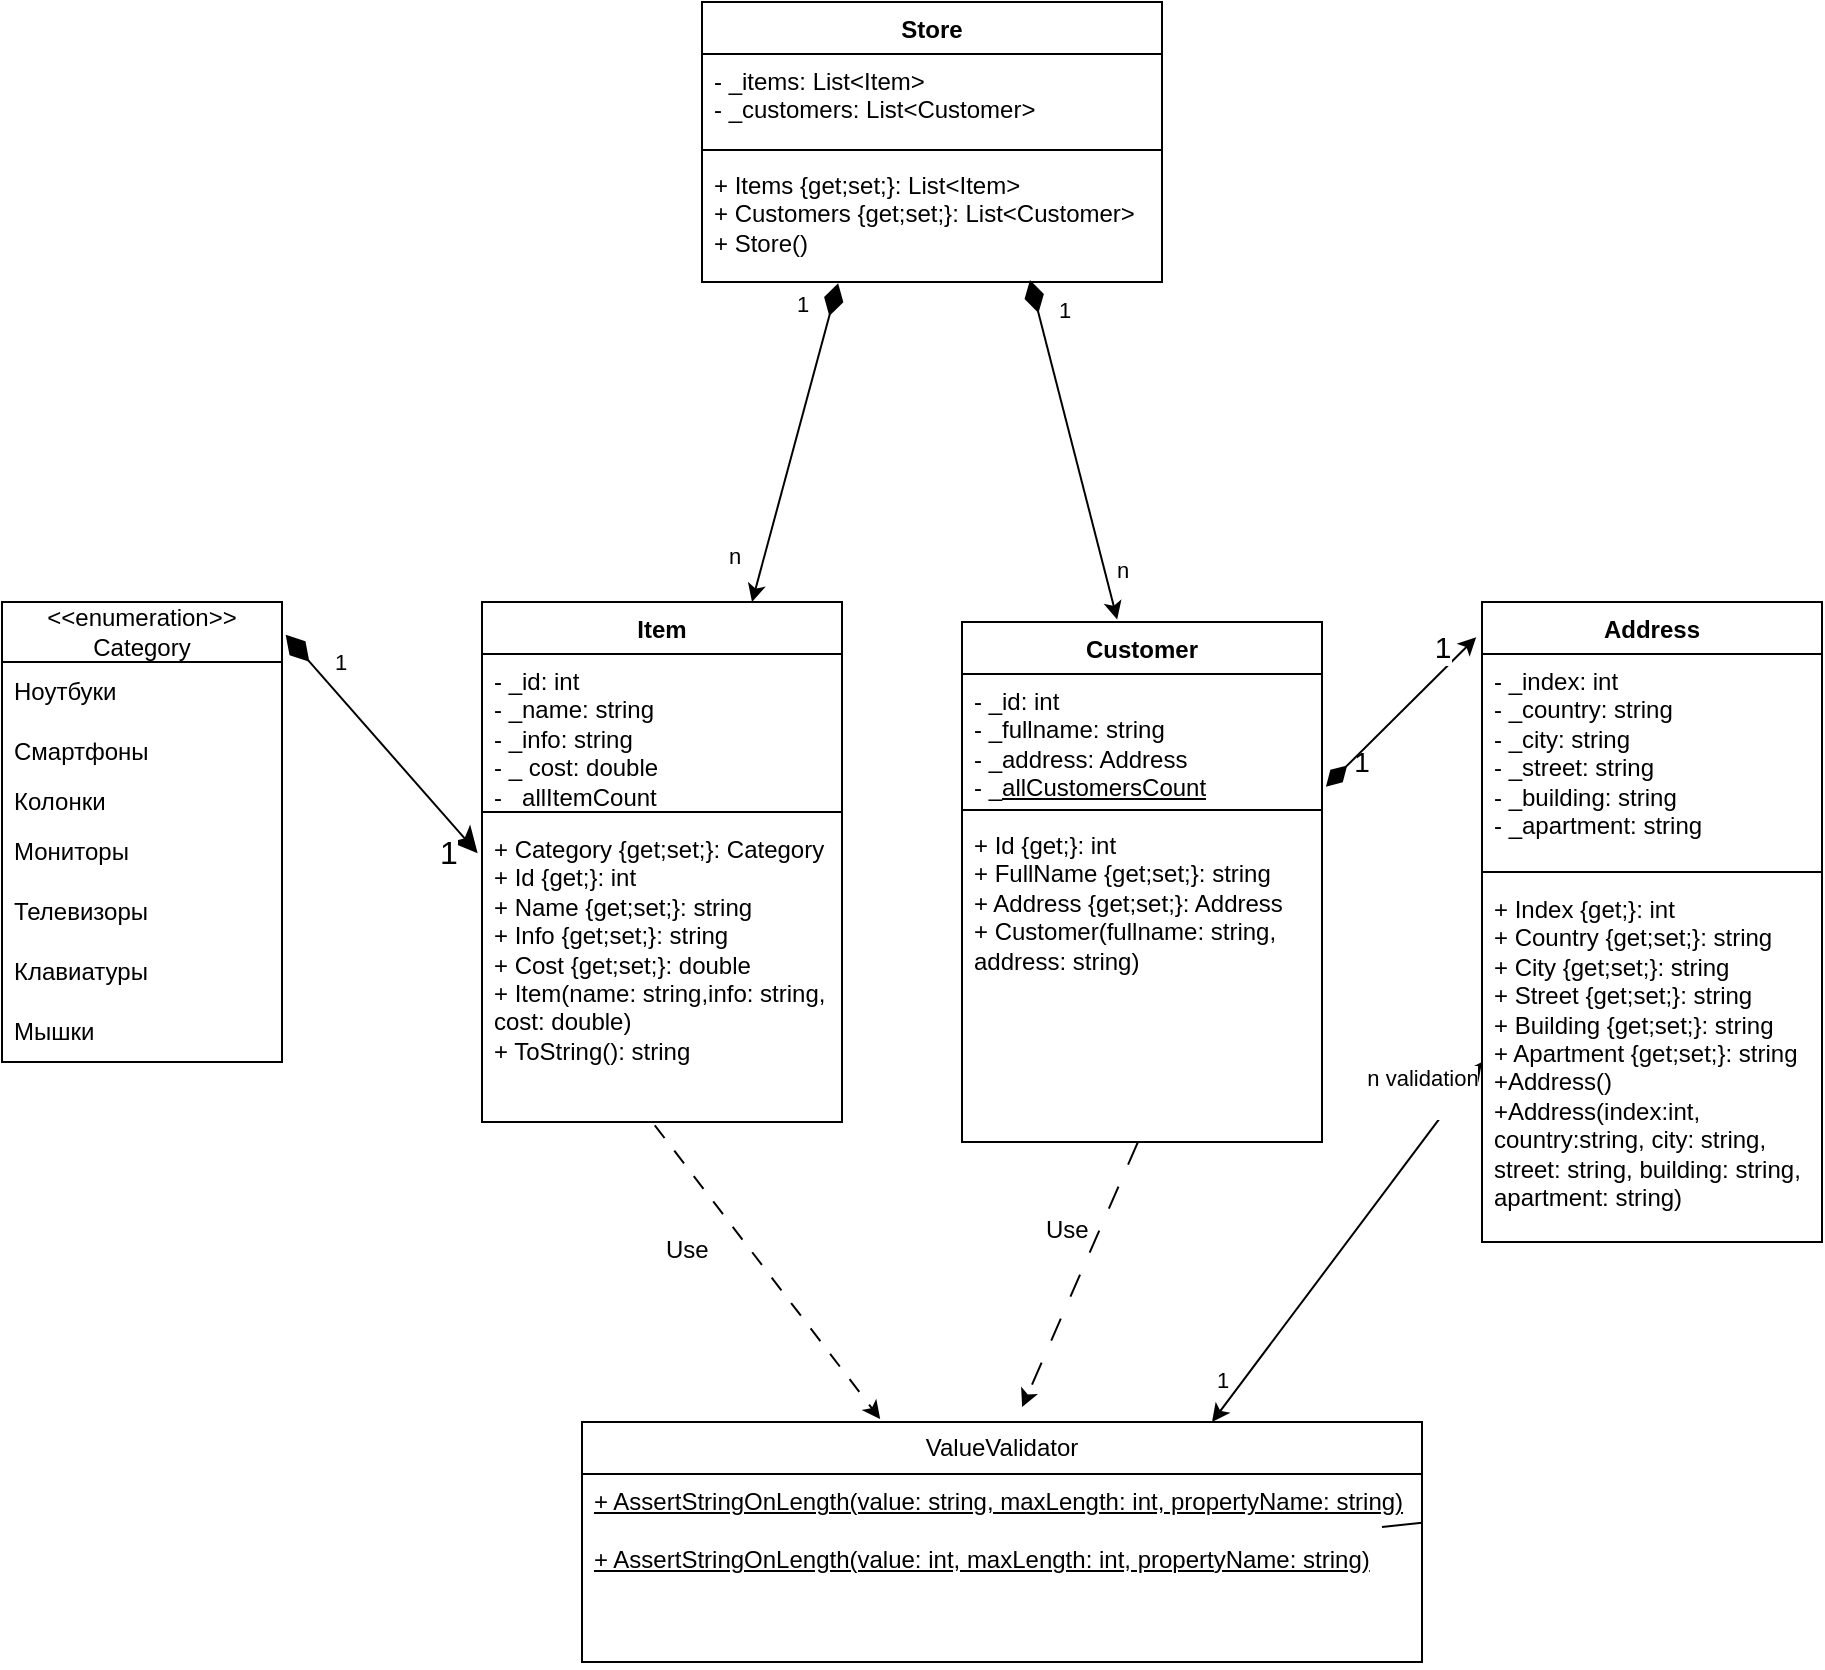 <mxfile version="24.7.17">
  <diagram name="Страница — 1" id="bSJZbhXd8VlQ9XZKoLv6">
    <mxGraphModel dx="1932" dy="1867" grid="1" gridSize="10" guides="1" tooltips="1" connect="1" arrows="1" fold="1" page="1" pageScale="1" pageWidth="827" pageHeight="1169" math="0" shadow="0">
      <root>
        <mxCell id="0" />
        <mxCell id="1" parent="0" />
        <mxCell id="CBX8Peww-ikw76v_2hch-1" value="Item&lt;div&gt;&lt;br&gt;&lt;/div&gt;" style="swimlane;fontStyle=1;align=center;verticalAlign=top;childLayout=stackLayout;horizontal=1;startSize=26;horizontalStack=0;resizeParent=1;resizeParentMax=0;resizeLast=0;collapsible=1;marginBottom=0;whiteSpace=wrap;html=1;" parent="1" vertex="1">
          <mxGeometry x="150" y="60" width="180" height="260" as="geometry">
            <mxRectangle x="70" y="60" width="60" height="40" as="alternateBounds" />
          </mxGeometry>
        </mxCell>
        <mxCell id="CBX8Peww-ikw76v_2hch-2" value="- _id: int&lt;div&gt;- _name: string&lt;/div&gt;&lt;div&gt;- _info: string&lt;/div&gt;&lt;div&gt;- _ cost: double&lt;/div&gt;&lt;div&gt;- _&lt;u&gt;allItemCount&lt;/u&gt;&lt;/div&gt;" style="text;strokeColor=none;fillColor=none;align=left;verticalAlign=top;spacingLeft=4;spacingRight=4;overflow=hidden;rotatable=0;points=[[0,0.5],[1,0.5]];portConstraint=eastwest;whiteSpace=wrap;html=1;" parent="CBX8Peww-ikw76v_2hch-1" vertex="1">
          <mxGeometry y="26" width="180" height="74" as="geometry" />
        </mxCell>
        <mxCell id="CBX8Peww-ikw76v_2hch-3" value="" style="line;strokeWidth=1;fillColor=none;align=left;verticalAlign=middle;spacingTop=-1;spacingLeft=3;spacingRight=3;rotatable=0;labelPosition=right;points=[];portConstraint=eastwest;strokeColor=inherit;" parent="CBX8Peww-ikw76v_2hch-1" vertex="1">
          <mxGeometry y="100" width="180" height="10" as="geometry" />
        </mxCell>
        <mxCell id="CBX8Peww-ikw76v_2hch-4" value="&lt;div&gt;+ Category {get;set;}: Category&lt;/div&gt;+ Id {get;}: int&lt;div&gt;+ Name {get;set;}: string&lt;/div&gt;&lt;div&gt;+ Info {get;set;}: string&lt;/div&gt;&lt;div&gt;+ Cost {get;set;}: double&lt;/div&gt;&lt;div&gt;+ Item(name: string,info: string, cost: double)&lt;/div&gt;&lt;div&gt;+ ToString(): string&lt;/div&gt;" style="text;strokeColor=none;fillColor=none;align=left;verticalAlign=top;spacingLeft=4;spacingRight=4;overflow=hidden;rotatable=0;points=[[0,0.5],[1,0.5]];portConstraint=eastwest;whiteSpace=wrap;html=1;" parent="CBX8Peww-ikw76v_2hch-1" vertex="1">
          <mxGeometry y="110" width="180" height="150" as="geometry" />
        </mxCell>
        <mxCell id="CBX8Peww-ikw76v_2hch-14" value="Customer" style="swimlane;fontStyle=1;align=center;verticalAlign=top;childLayout=stackLayout;horizontal=1;startSize=26;horizontalStack=0;resizeParent=1;resizeParentMax=0;resizeLast=0;collapsible=1;marginBottom=0;whiteSpace=wrap;html=1;" parent="1" vertex="1">
          <mxGeometry x="390" y="70" width="180" height="260" as="geometry" />
        </mxCell>
        <mxCell id="CBX8Peww-ikw76v_2hch-15" value="- _id: int&lt;div&gt;- _fullname: string&lt;/div&gt;&lt;div&gt;- _address: Address&lt;/div&gt;&lt;div&gt;- _&lt;u&gt;allCustomersCount&lt;/u&gt;&lt;br&gt;&lt;/div&gt;" style="text;strokeColor=none;fillColor=none;align=left;verticalAlign=top;spacingLeft=4;spacingRight=4;overflow=hidden;rotatable=0;points=[[0,0.5],[1,0.5]];portConstraint=eastwest;whiteSpace=wrap;html=1;" parent="CBX8Peww-ikw76v_2hch-14" vertex="1">
          <mxGeometry y="26" width="180" height="64" as="geometry" />
        </mxCell>
        <mxCell id="CBX8Peww-ikw76v_2hch-16" value="" style="line;strokeWidth=1;fillColor=none;align=left;verticalAlign=middle;spacingTop=-1;spacingLeft=3;spacingRight=3;rotatable=0;labelPosition=right;points=[];portConstraint=eastwest;strokeColor=inherit;" parent="CBX8Peww-ikw76v_2hch-14" vertex="1">
          <mxGeometry y="90" width="180" height="8" as="geometry" />
        </mxCell>
        <mxCell id="CBX8Peww-ikw76v_2hch-17" value="+ Id {get;}: int&lt;div&gt;+ FullName {get;set;}: string&lt;/div&gt;&lt;div&gt;+ Address {get;set;}: Address&lt;/div&gt;&lt;div&gt;+ Customer(fullname: string, address: string)&lt;/div&gt;&lt;div&gt;&lt;br&gt;&lt;/div&gt;" style="text;strokeColor=none;fillColor=none;align=left;verticalAlign=top;spacingLeft=4;spacingRight=4;overflow=hidden;rotatable=0;points=[[0,0.5],[1,0.5]];portConstraint=eastwest;whiteSpace=wrap;html=1;" parent="CBX8Peww-ikw76v_2hch-14" vertex="1">
          <mxGeometry y="98" width="180" height="162" as="geometry" />
        </mxCell>
        <mxCell id="CBX8Peww-ikw76v_2hch-33" value="ValueValidator" style="swimlane;fontStyle=0;childLayout=stackLayout;horizontal=1;startSize=26;fillColor=none;horizontalStack=0;resizeParent=1;resizeParentMax=0;resizeLast=0;collapsible=1;marginBottom=0;whiteSpace=wrap;html=1;" parent="1" vertex="1">
          <mxGeometry x="200" y="470" width="420" height="120" as="geometry" />
        </mxCell>
        <mxCell id="CBX8Peww-ikw76v_2hch-37" value="" style="endArrow=none;html=1;rounded=0;" parent="CBX8Peww-ikw76v_2hch-33" source="CBX8Peww-ikw76v_2hch-34" edge="1">
          <mxGeometry width="50" height="50" relative="1" as="geometry">
            <mxPoint x="10" y="52.5" as="sourcePoint" />
            <mxPoint x="400" y="52.5" as="targetPoint" />
          </mxGeometry>
        </mxCell>
        <mxCell id="CBX8Peww-ikw76v_2hch-34" value="&lt;u&gt;+ AssertStringOnLength(value: string, maxLength: int, propertyName: string)&lt;/u&gt;&lt;div&gt;&lt;u&gt;&lt;br&gt;&lt;/u&gt;&lt;/div&gt;&lt;div&gt;&lt;u&gt;+ AssertStringOnLength(value: int, maxLength: int, propertyName: string)&lt;/u&gt;&lt;u&gt;&lt;br&gt;&lt;/u&gt;&lt;/div&gt;" style="text;strokeColor=none;fillColor=none;align=left;verticalAlign=top;spacingLeft=4;spacingRight=4;overflow=hidden;rotatable=0;points=[[0,0.5],[1,0.5]];portConstraint=eastwest;whiteSpace=wrap;html=1;" parent="CBX8Peww-ikw76v_2hch-33" vertex="1">
          <mxGeometry y="26" width="420" height="94" as="geometry" />
        </mxCell>
        <mxCell id="CBX8Peww-ikw76v_2hch-41" value="" style="endArrow=classic;html=1;rounded=0;entryX=0.355;entryY=-0.012;entryDx=0;entryDy=0;entryPerimeter=0;exitX=0.48;exitY=1.011;exitDx=0;exitDy=0;exitPerimeter=0;dashed=1;dashPattern=8 8;" parent="1" source="CBX8Peww-ikw76v_2hch-4" target="CBX8Peww-ikw76v_2hch-33" edge="1">
          <mxGeometry width="50" height="50" relative="1" as="geometry">
            <mxPoint x="280" y="250" as="sourcePoint" />
            <mxPoint x="330" y="190" as="targetPoint" />
            <Array as="points" />
          </mxGeometry>
        </mxCell>
        <mxCell id="CBX8Peww-ikw76v_2hch-43" value="Use&lt;div&gt;&lt;br&gt;&lt;/div&gt;" style="text;whiteSpace=wrap;html=1;" parent="1" vertex="1">
          <mxGeometry x="240" y="370" width="80" height="40" as="geometry" />
        </mxCell>
        <mxCell id="CBX8Peww-ikw76v_2hch-44" value="" style="endArrow=classic;html=1;rounded=0;entryX=0.524;entryY=-0.062;entryDx=0;entryDy=0;entryPerimeter=0;exitX=0.488;exitY=1.002;exitDx=0;exitDy=0;exitPerimeter=0;dashed=1;dashPattern=12 12;" parent="1" source="CBX8Peww-ikw76v_2hch-17" target="CBX8Peww-ikw76v_2hch-33" edge="1">
          <mxGeometry width="50" height="50" relative="1" as="geometry">
            <mxPoint x="480" y="370" as="sourcePoint" />
            <mxPoint x="520" y="420" as="targetPoint" />
          </mxGeometry>
        </mxCell>
        <mxCell id="vVkm3M7Bc62QDpljcO6y-1" value="Use&lt;div&gt;&lt;br&gt;&lt;/div&gt;" style="text;whiteSpace=wrap;html=1;" parent="1" vertex="1">
          <mxGeometry x="430" y="360" width="60" height="40" as="geometry" />
        </mxCell>
        <mxCell id="-jvOCAUqFoUlGoQlLWJj-3" value="&lt;div&gt;&amp;lt;&amp;lt;enumeration&amp;gt;&amp;gt;&lt;/div&gt;Category" style="swimlane;fontStyle=0;childLayout=stackLayout;horizontal=1;startSize=30;horizontalStack=0;resizeParent=1;resizeParentMax=0;resizeLast=0;collapsible=1;marginBottom=0;whiteSpace=wrap;html=1;" parent="1" vertex="1">
          <mxGeometry x="-90" y="60" width="140" height="230" as="geometry" />
        </mxCell>
        <mxCell id="-jvOCAUqFoUlGoQlLWJj-4" value="Ноутбуки" style="text;strokeColor=none;fillColor=none;align=left;verticalAlign=middle;spacingLeft=4;spacingRight=4;overflow=hidden;points=[[0,0.5],[1,0.5]];portConstraint=eastwest;rotatable=0;whiteSpace=wrap;html=1;" parent="-jvOCAUqFoUlGoQlLWJj-3" vertex="1">
          <mxGeometry y="30" width="140" height="30" as="geometry" />
        </mxCell>
        <mxCell id="-jvOCAUqFoUlGoQlLWJj-5" value="Смартфоны" style="text;strokeColor=none;fillColor=none;align=left;verticalAlign=middle;spacingLeft=4;spacingRight=4;overflow=hidden;points=[[0,0.5],[1,0.5]];portConstraint=eastwest;rotatable=0;whiteSpace=wrap;html=1;" parent="-jvOCAUqFoUlGoQlLWJj-3" vertex="1">
          <mxGeometry y="60" width="140" height="30" as="geometry" />
        </mxCell>
        <mxCell id="-jvOCAUqFoUlGoQlLWJj-6" value="Колонки&lt;div&gt;&lt;br&gt;&lt;/div&gt;" style="text;strokeColor=none;fillColor=none;align=left;verticalAlign=middle;spacingLeft=4;spacingRight=4;overflow=hidden;points=[[0,0.5],[1,0.5]];portConstraint=eastwest;rotatable=0;whiteSpace=wrap;html=1;" parent="-jvOCAUqFoUlGoQlLWJj-3" vertex="1">
          <mxGeometry y="90" width="140" height="20" as="geometry" />
        </mxCell>
        <mxCell id="-jvOCAUqFoUlGoQlLWJj-7" value="&lt;div&gt;Мониторы&lt;/div&gt;" style="text;strokeColor=none;fillColor=none;align=left;verticalAlign=middle;spacingLeft=4;spacingRight=4;overflow=hidden;points=[[0,0.5],[1,0.5]];portConstraint=eastwest;rotatable=0;whiteSpace=wrap;html=1;" parent="-jvOCAUqFoUlGoQlLWJj-3" vertex="1">
          <mxGeometry y="110" width="140" height="30" as="geometry" />
        </mxCell>
        <mxCell id="-jvOCAUqFoUlGoQlLWJj-9" value="&lt;div&gt;Телевизоры&lt;/div&gt;" style="text;strokeColor=none;fillColor=none;align=left;verticalAlign=middle;spacingLeft=4;spacingRight=4;overflow=hidden;points=[[0,0.5],[1,0.5]];portConstraint=eastwest;rotatable=0;whiteSpace=wrap;html=1;" parent="-jvOCAUqFoUlGoQlLWJj-3" vertex="1">
          <mxGeometry y="140" width="140" height="30" as="geometry" />
        </mxCell>
        <mxCell id="-jvOCAUqFoUlGoQlLWJj-10" value="&lt;div&gt;Клавиатуры&lt;/div&gt;" style="text;strokeColor=none;fillColor=none;align=left;verticalAlign=middle;spacingLeft=4;spacingRight=4;overflow=hidden;points=[[0,0.5],[1,0.5]];portConstraint=eastwest;rotatable=0;whiteSpace=wrap;html=1;" parent="-jvOCAUqFoUlGoQlLWJj-3" vertex="1">
          <mxGeometry y="170" width="140" height="30" as="geometry" />
        </mxCell>
        <mxCell id="-jvOCAUqFoUlGoQlLWJj-8" value="&lt;div&gt;Мышки&lt;/div&gt;" style="text;strokeColor=none;fillColor=none;align=left;verticalAlign=middle;spacingLeft=4;spacingRight=4;overflow=hidden;points=[[0,0.5],[1,0.5]];portConstraint=eastwest;rotatable=0;whiteSpace=wrap;html=1;" parent="-jvOCAUqFoUlGoQlLWJj-3" vertex="1">
          <mxGeometry y="200" width="140" height="30" as="geometry" />
        </mxCell>
        <mxCell id="-jvOCAUqFoUlGoQlLWJj-11" value="1" style="endArrow=classic;startArrow=diamondThin;html=1;rounded=0;exitX=1.013;exitY=0.071;exitDx=0;exitDy=0;exitPerimeter=0;entryX=-0.012;entryY=0.104;entryDx=0;entryDy=0;entryPerimeter=0;startFill=1;labelPosition=right;verticalLabelPosition=middle;align=left;verticalAlign=middle;fontSize=16;horizontal=1;sourcePerimeterSpacing=6;endSize=10;startSize=15;" parent="1" source="-jvOCAUqFoUlGoQlLWJj-3" target="CBX8Peww-ikw76v_2hch-4" edge="1">
          <mxGeometry x="0.798" y="-15" width="50" height="50" relative="1" as="geometry">
            <mxPoint x="70.0" y="107.25" as="sourcePoint" />
            <mxPoint x="152.14" y="204.25" as="targetPoint" />
            <mxPoint as="offset" />
            <Array as="points" />
          </mxGeometry>
        </mxCell>
        <mxCell id="mxS2oQHGdXcPrg1Cj4dg-13" value="1" style="edgeLabel;html=1;align=center;verticalAlign=middle;resizable=0;points=[];" parent="-jvOCAUqFoUlGoQlLWJj-11" vertex="1" connectable="0">
          <mxGeometry x="-0.47" relative="1" as="geometry">
            <mxPoint x="2" y="-16" as="offset" />
          </mxGeometry>
        </mxCell>
        <mxCell id="mxS2oQHGdXcPrg1Cj4dg-1" value="Address" style="swimlane;fontStyle=1;align=center;verticalAlign=top;childLayout=stackLayout;horizontal=1;startSize=26;horizontalStack=0;resizeParent=1;resizeParentMax=0;resizeLast=0;collapsible=1;marginBottom=0;whiteSpace=wrap;html=1;" parent="1" vertex="1">
          <mxGeometry x="650" y="60" width="170" height="320" as="geometry" />
        </mxCell>
        <mxCell id="mxS2oQHGdXcPrg1Cj4dg-2" value="- _index: int&lt;div&gt;- _country: string&lt;/div&gt;&lt;div&gt;- _city: string&lt;br&gt;&lt;/div&gt;&lt;div&gt;- _street: string&lt;br&gt;&lt;/div&gt;&lt;div&gt;- _building: string&lt;br&gt;&lt;/div&gt;&lt;div&gt;- _apartment: string&lt;br&gt;&lt;/div&gt;" style="text;strokeColor=none;fillColor=none;align=left;verticalAlign=top;spacingLeft=4;spacingRight=4;overflow=hidden;rotatable=0;points=[[0,0.5],[1,0.5]];portConstraint=eastwest;whiteSpace=wrap;html=1;" parent="mxS2oQHGdXcPrg1Cj4dg-1" vertex="1">
          <mxGeometry y="26" width="170" height="104" as="geometry" />
        </mxCell>
        <mxCell id="mxS2oQHGdXcPrg1Cj4dg-3" value="" style="line;strokeWidth=1;fillColor=none;align=left;verticalAlign=middle;spacingTop=-1;spacingLeft=3;spacingRight=3;rotatable=0;labelPosition=right;points=[];portConstraint=eastwest;strokeColor=inherit;" parent="mxS2oQHGdXcPrg1Cj4dg-1" vertex="1">
          <mxGeometry y="130" width="170" height="10" as="geometry" />
        </mxCell>
        <mxCell id="mxS2oQHGdXcPrg1Cj4dg-4" value="+ Index {get;}: int&lt;div&gt;+ Country {get;set;}: string&lt;/div&gt;&lt;div&gt;+ City {get;set;}: string&lt;/div&gt;&lt;div&gt;+ Street {get;set;}: string&lt;br&gt;&lt;/div&gt;&lt;div&gt;+ Building {get;set;}: string&lt;br&gt;&lt;/div&gt;&lt;div&gt;+ Apartment {get;set;}: string&lt;br&gt;&lt;/div&gt;&lt;div&gt;+Address()&lt;/div&gt;&lt;div&gt;+Address(index:int, country:string, city: string, street: string, building: string, apartment: string)&lt;br&gt;&lt;/div&gt;" style="text;strokeColor=none;fillColor=none;align=left;verticalAlign=top;spacingLeft=4;spacingRight=4;overflow=hidden;rotatable=0;points=[[0,0.5],[1,0.5]];portConstraint=eastwest;whiteSpace=wrap;html=1;" parent="mxS2oQHGdXcPrg1Cj4dg-1" vertex="1">
          <mxGeometry y="140" width="170" height="180" as="geometry" />
        </mxCell>
        <mxCell id="mxS2oQHGdXcPrg1Cj4dg-7" value="1" style="endArrow=classic;startArrow=diamondThin;html=1;rounded=0;entryX=-0.017;entryY=0.055;entryDx=0;entryDy=0;entryPerimeter=0;exitX=1.011;exitY=0.88;exitDx=0;exitDy=0;exitPerimeter=0;startFill=1;startSize=12;fontSize=15;" parent="1" source="CBX8Peww-ikw76v_2hch-15" target="mxS2oQHGdXcPrg1Cj4dg-1" edge="1">
          <mxGeometry x="0.707" y="9" width="50" height="50" relative="1" as="geometry">
            <mxPoint x="560" y="200" as="sourcePoint" />
            <mxPoint x="610" y="150" as="targetPoint" />
            <mxPoint as="offset" />
          </mxGeometry>
        </mxCell>
        <mxCell id="mxS2oQHGdXcPrg1Cj4dg-8" value="&lt;font style=&quot;font-size: 14px;&quot;&gt;1&lt;/font&gt;" style="text;html=1;align=center;verticalAlign=middle;whiteSpace=wrap;rounded=0;" parent="1" vertex="1">
          <mxGeometry x="580" y="130" width="20" height="20" as="geometry" />
        </mxCell>
        <mxCell id="yHyRr1Zge0281pwU12AB-2" value="1" style="endArrow=classic;startArrow=classic;html=1;rounded=0;entryX=0;entryY=0.5;entryDx=0;entryDy=0;exitX=0.75;exitY=0;exitDx=0;exitDy=0;" edge="1" parent="1" source="CBX8Peww-ikw76v_2hch-33" target="mxS2oQHGdXcPrg1Cj4dg-4">
          <mxGeometry x="-0.825" y="9" width="50" height="50" relative="1" as="geometry">
            <mxPoint x="550" y="370" as="sourcePoint" />
            <mxPoint x="600" y="320" as="targetPoint" />
            <mxPoint as="offset" />
          </mxGeometry>
        </mxCell>
        <mxCell id="yHyRr1Zge0281pwU12AB-3" value="n validation&lt;div&gt;&lt;br&gt;&lt;/div&gt;" style="edgeLabel;html=1;align=center;verticalAlign=middle;resizable=0;points=[];" vertex="1" connectable="0" parent="yHyRr1Zge0281pwU12AB-2">
          <mxGeometry x="0.094" y="3" relative="1" as="geometry">
            <mxPoint x="33" y="-65" as="offset" />
          </mxGeometry>
        </mxCell>
        <mxCell id="yHyRr1Zge0281pwU12AB-4" value="Store" style="swimlane;fontStyle=1;align=center;verticalAlign=top;childLayout=stackLayout;horizontal=1;startSize=26;horizontalStack=0;resizeParent=1;resizeParentMax=0;resizeLast=0;collapsible=1;marginBottom=0;whiteSpace=wrap;html=1;" vertex="1" parent="1">
          <mxGeometry x="260" y="-240" width="230" height="140" as="geometry" />
        </mxCell>
        <mxCell id="yHyRr1Zge0281pwU12AB-5" value="- _items: List&amp;lt;Item&amp;gt;&lt;div&gt;- _customers: List&amp;lt;Customer&amp;gt;&lt;br&gt;&lt;/div&gt;&lt;div&gt;&lt;br&gt;&lt;/div&gt;" style="text;strokeColor=none;fillColor=none;align=left;verticalAlign=top;spacingLeft=4;spacingRight=4;overflow=hidden;rotatable=0;points=[[0,0.5],[1,0.5]];portConstraint=eastwest;whiteSpace=wrap;html=1;" vertex="1" parent="yHyRr1Zge0281pwU12AB-4">
          <mxGeometry y="26" width="230" height="44" as="geometry" />
        </mxCell>
        <mxCell id="yHyRr1Zge0281pwU12AB-6" value="" style="line;strokeWidth=1;fillColor=none;align=left;verticalAlign=middle;spacingTop=-1;spacingLeft=3;spacingRight=3;rotatable=0;labelPosition=right;points=[];portConstraint=eastwest;strokeColor=inherit;" vertex="1" parent="yHyRr1Zge0281pwU12AB-4">
          <mxGeometry y="70" width="230" height="8" as="geometry" />
        </mxCell>
        <mxCell id="yHyRr1Zge0281pwU12AB-7" value="+ Items {get;set;}: List&amp;lt;Item&amp;gt;&lt;div&gt;+ Customers {get;set;}: List&amp;lt;Customer&amp;gt;&lt;/div&gt;&lt;div&gt;+ Store()&lt;/div&gt;" style="text;strokeColor=none;fillColor=none;align=left;verticalAlign=top;spacingLeft=4;spacingRight=4;overflow=hidden;rotatable=0;points=[[0,0.5],[1,0.5]];portConstraint=eastwest;whiteSpace=wrap;html=1;" vertex="1" parent="yHyRr1Zge0281pwU12AB-4">
          <mxGeometry y="78" width="230" height="62" as="geometry" />
        </mxCell>
        <mxCell id="yHyRr1Zge0281pwU12AB-8" value="" style="endArrow=diamondThin;startArrow=classic;html=1;rounded=0;entryX=0.296;entryY=1.01;entryDx=0;entryDy=0;entryPerimeter=0;exitX=0.75;exitY=0;exitDx=0;exitDy=0;endFill=1;endSize=14;" edge="1" parent="1" source="CBX8Peww-ikw76v_2hch-1" target="yHyRr1Zge0281pwU12AB-7">
          <mxGeometry width="50" height="50" relative="1" as="geometry">
            <mxPoint x="290" y="-20" as="sourcePoint" />
            <mxPoint x="340" y="-70" as="targetPoint" />
          </mxGeometry>
        </mxCell>
        <mxCell id="yHyRr1Zge0281pwU12AB-10" value="1" style="edgeLabel;html=1;align=center;verticalAlign=middle;resizable=0;points=[];" vertex="1" connectable="0" parent="yHyRr1Zge0281pwU12AB-8">
          <mxGeometry x="0.077" y="-1" relative="1" as="geometry">
            <mxPoint x="1" y="-64" as="offset" />
          </mxGeometry>
        </mxCell>
        <mxCell id="yHyRr1Zge0281pwU12AB-9" value="" style="endArrow=diamondThin;startArrow=classic;html=1;rounded=0;exitX=0.431;exitY=-0.005;exitDx=0;exitDy=0;exitPerimeter=0;endFill=1;endSize=14;" edge="1" parent="1" source="CBX8Peww-ikw76v_2hch-14">
          <mxGeometry width="50" height="50" relative="1" as="geometry">
            <mxPoint x="370" y="60" as="sourcePoint" />
            <mxPoint x="424" y="-101" as="targetPoint" />
          </mxGeometry>
        </mxCell>
        <mxCell id="yHyRr1Zge0281pwU12AB-12" value="1" style="edgeLabel;html=1;align=center;verticalAlign=middle;resizable=0;points=[];" vertex="1" connectable="0" parent="yHyRr1Zge0281pwU12AB-9">
          <mxGeometry x="0.237" y="-3" relative="1" as="geometry">
            <mxPoint x="-3" y="-49" as="offset" />
          </mxGeometry>
        </mxCell>
        <mxCell id="yHyRr1Zge0281pwU12AB-13" value="n" style="edgeLabel;html=1;align=center;verticalAlign=middle;resizable=0;points=[];" vertex="1" connectable="0" parent="yHyRr1Zge0281pwU12AB-9">
          <mxGeometry x="0.094" relative="1" as="geometry">
            <mxPoint x="26" y="68" as="offset" />
          </mxGeometry>
        </mxCell>
        <mxCell id="yHyRr1Zge0281pwU12AB-11" value="n" style="edgeLabel;html=1;align=center;verticalAlign=middle;resizable=0;points=[];" vertex="1" connectable="0" parent="1">
          <mxGeometry x="320.002" y="-70.004" as="geometry">
            <mxPoint x="-44" y="107" as="offset" />
          </mxGeometry>
        </mxCell>
      </root>
    </mxGraphModel>
  </diagram>
</mxfile>
